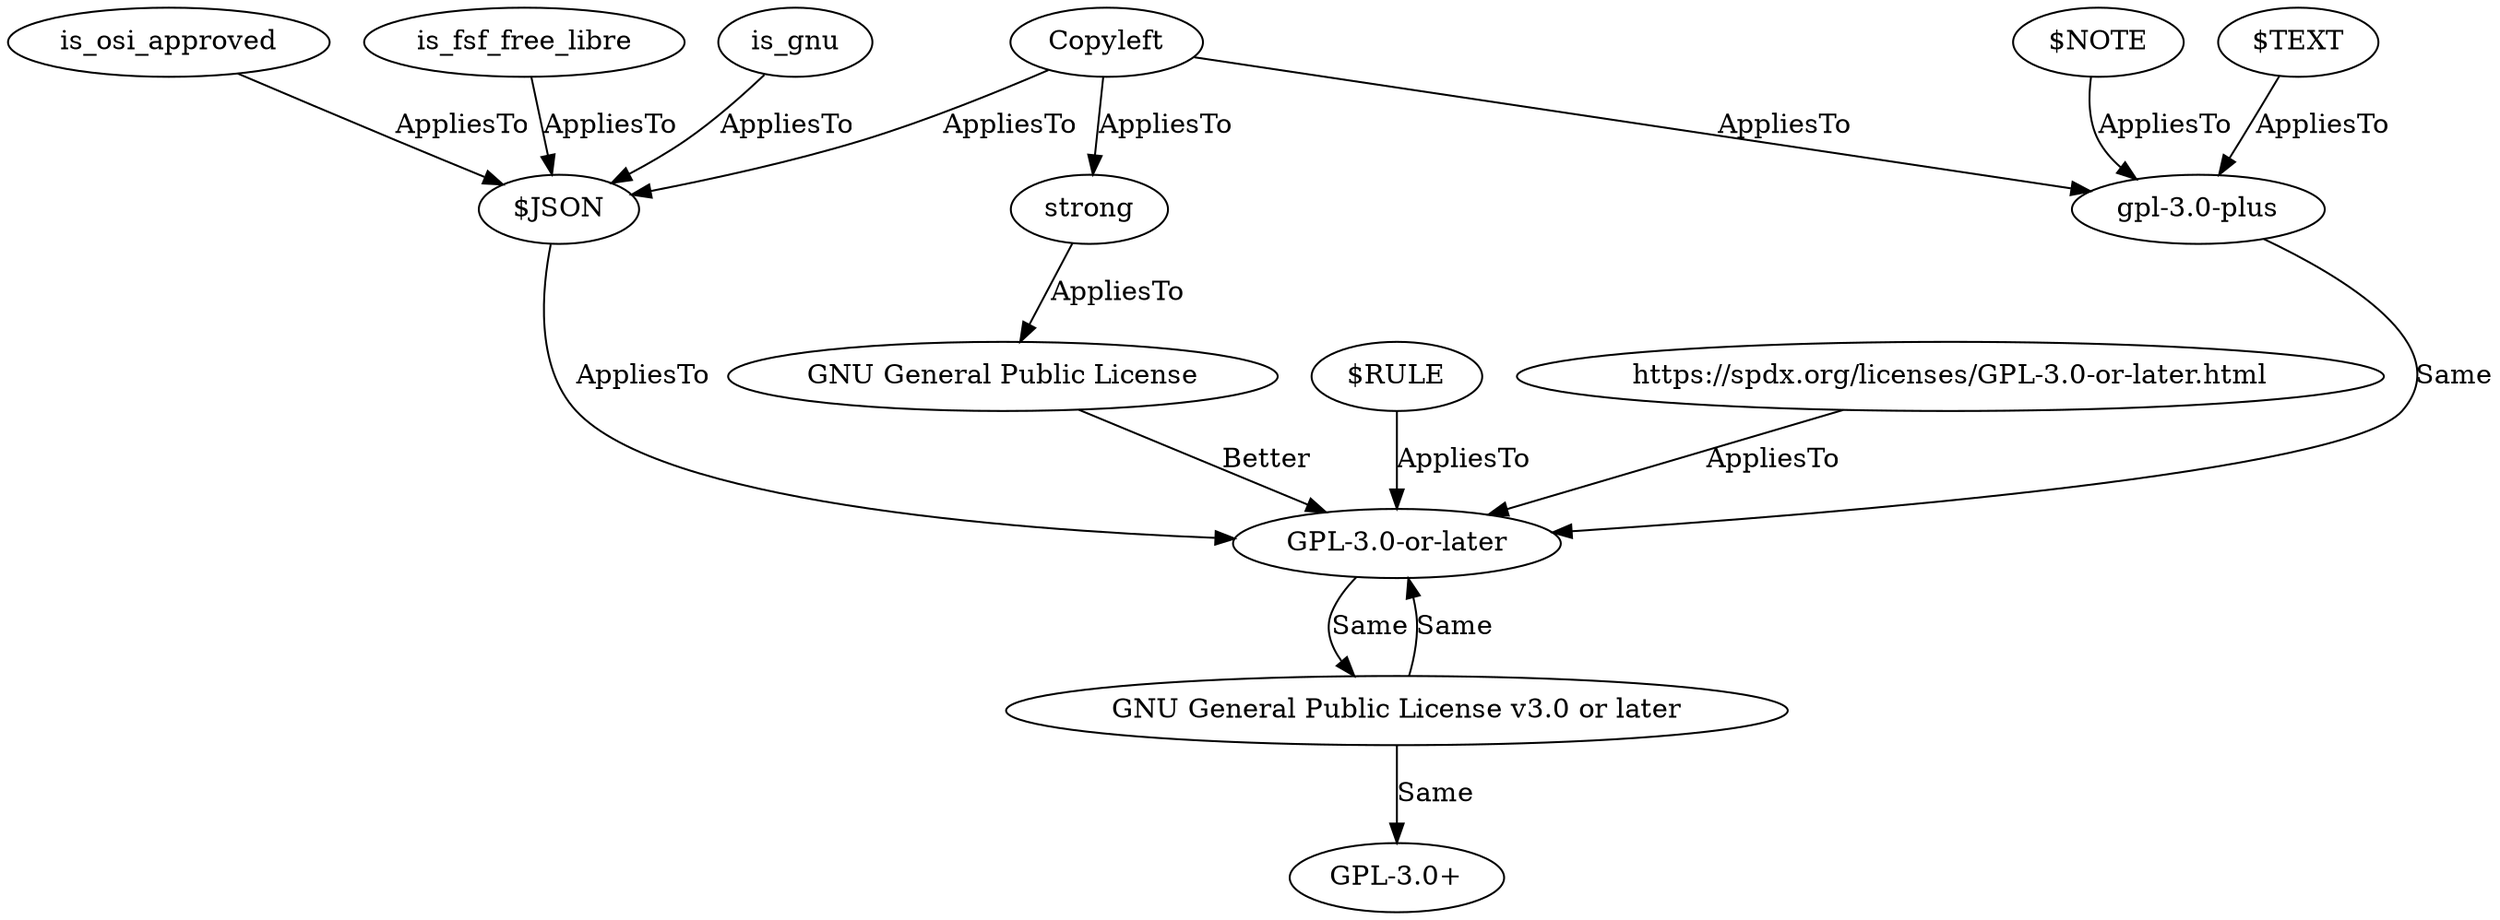 digraph {
    3 [ label = "is_osi_approved" ]
    13 [ label = "is_fsf_free_libre" ]
    30 [ label = "is_gnu" ]
    31 [ label = "Copyleft" ]
    691 [ label = "GPL-3.0+" ]
    692 [ label = "GNU General Public License v3.0 or later" ]
    696 [ label = "GPL-3.0-or-later" ]
    697 [ label = "$JSON" ]
    4469 [ label = "$NOTE" ]
    4504 [ label = "gpl-3.0-plus" ]
    4505 [ label = "$TEXT" ]
    9532 [ label = "$RULE" ]
    9649 [ label = "https://spdx.org/licenses/GPL-3.0-or-later.html" ]
    9650 [ label = "GNU General Public License" ]
    9654 [ label = "strong" ]
    692 -> 691 [ label = "Same" ]
    692 -> 696 [ label = "Same" ]
    697 -> 696 [ label = "AppliesTo" ]
    13 -> 697 [ label = "AppliesTo" ]
    30 -> 697 [ label = "AppliesTo" ]
    3 -> 697 [ label = "AppliesTo" ]
    31 -> 697 [ label = "AppliesTo" ]
    4504 -> 696 [ label = "Same" ]
    31 -> 4504 [ label = "AppliesTo" ]
    4505 -> 4504 [ label = "AppliesTo" ]
    4469 -> 4504 [ label = "AppliesTo" ]
    9532 -> 696 [ label = "AppliesTo" ]
    696 -> 692 [ label = "Same" ]
    9649 -> 696 [ label = "AppliesTo" ]
    9650 -> 696 [ label = "Better" ]
    9654 -> 9650 [ label = "AppliesTo" ]
    31 -> 9654 [ label = "AppliesTo" ]
}
